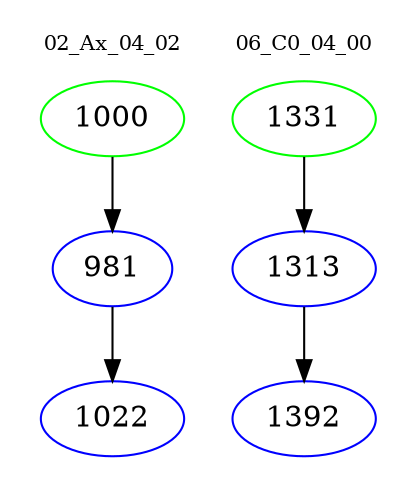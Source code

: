 digraph{
subgraph cluster_0 {
color = white
label = "02_Ax_04_02";
fontsize=10;
T0_1000 [label="1000", color="green"]
T0_1000 -> T0_981 [color="black"]
T0_981 [label="981", color="blue"]
T0_981 -> T0_1022 [color="black"]
T0_1022 [label="1022", color="blue"]
}
subgraph cluster_1 {
color = white
label = "06_C0_04_00";
fontsize=10;
T1_1331 [label="1331", color="green"]
T1_1331 -> T1_1313 [color="black"]
T1_1313 [label="1313", color="blue"]
T1_1313 -> T1_1392 [color="black"]
T1_1392 [label="1392", color="blue"]
}
}
